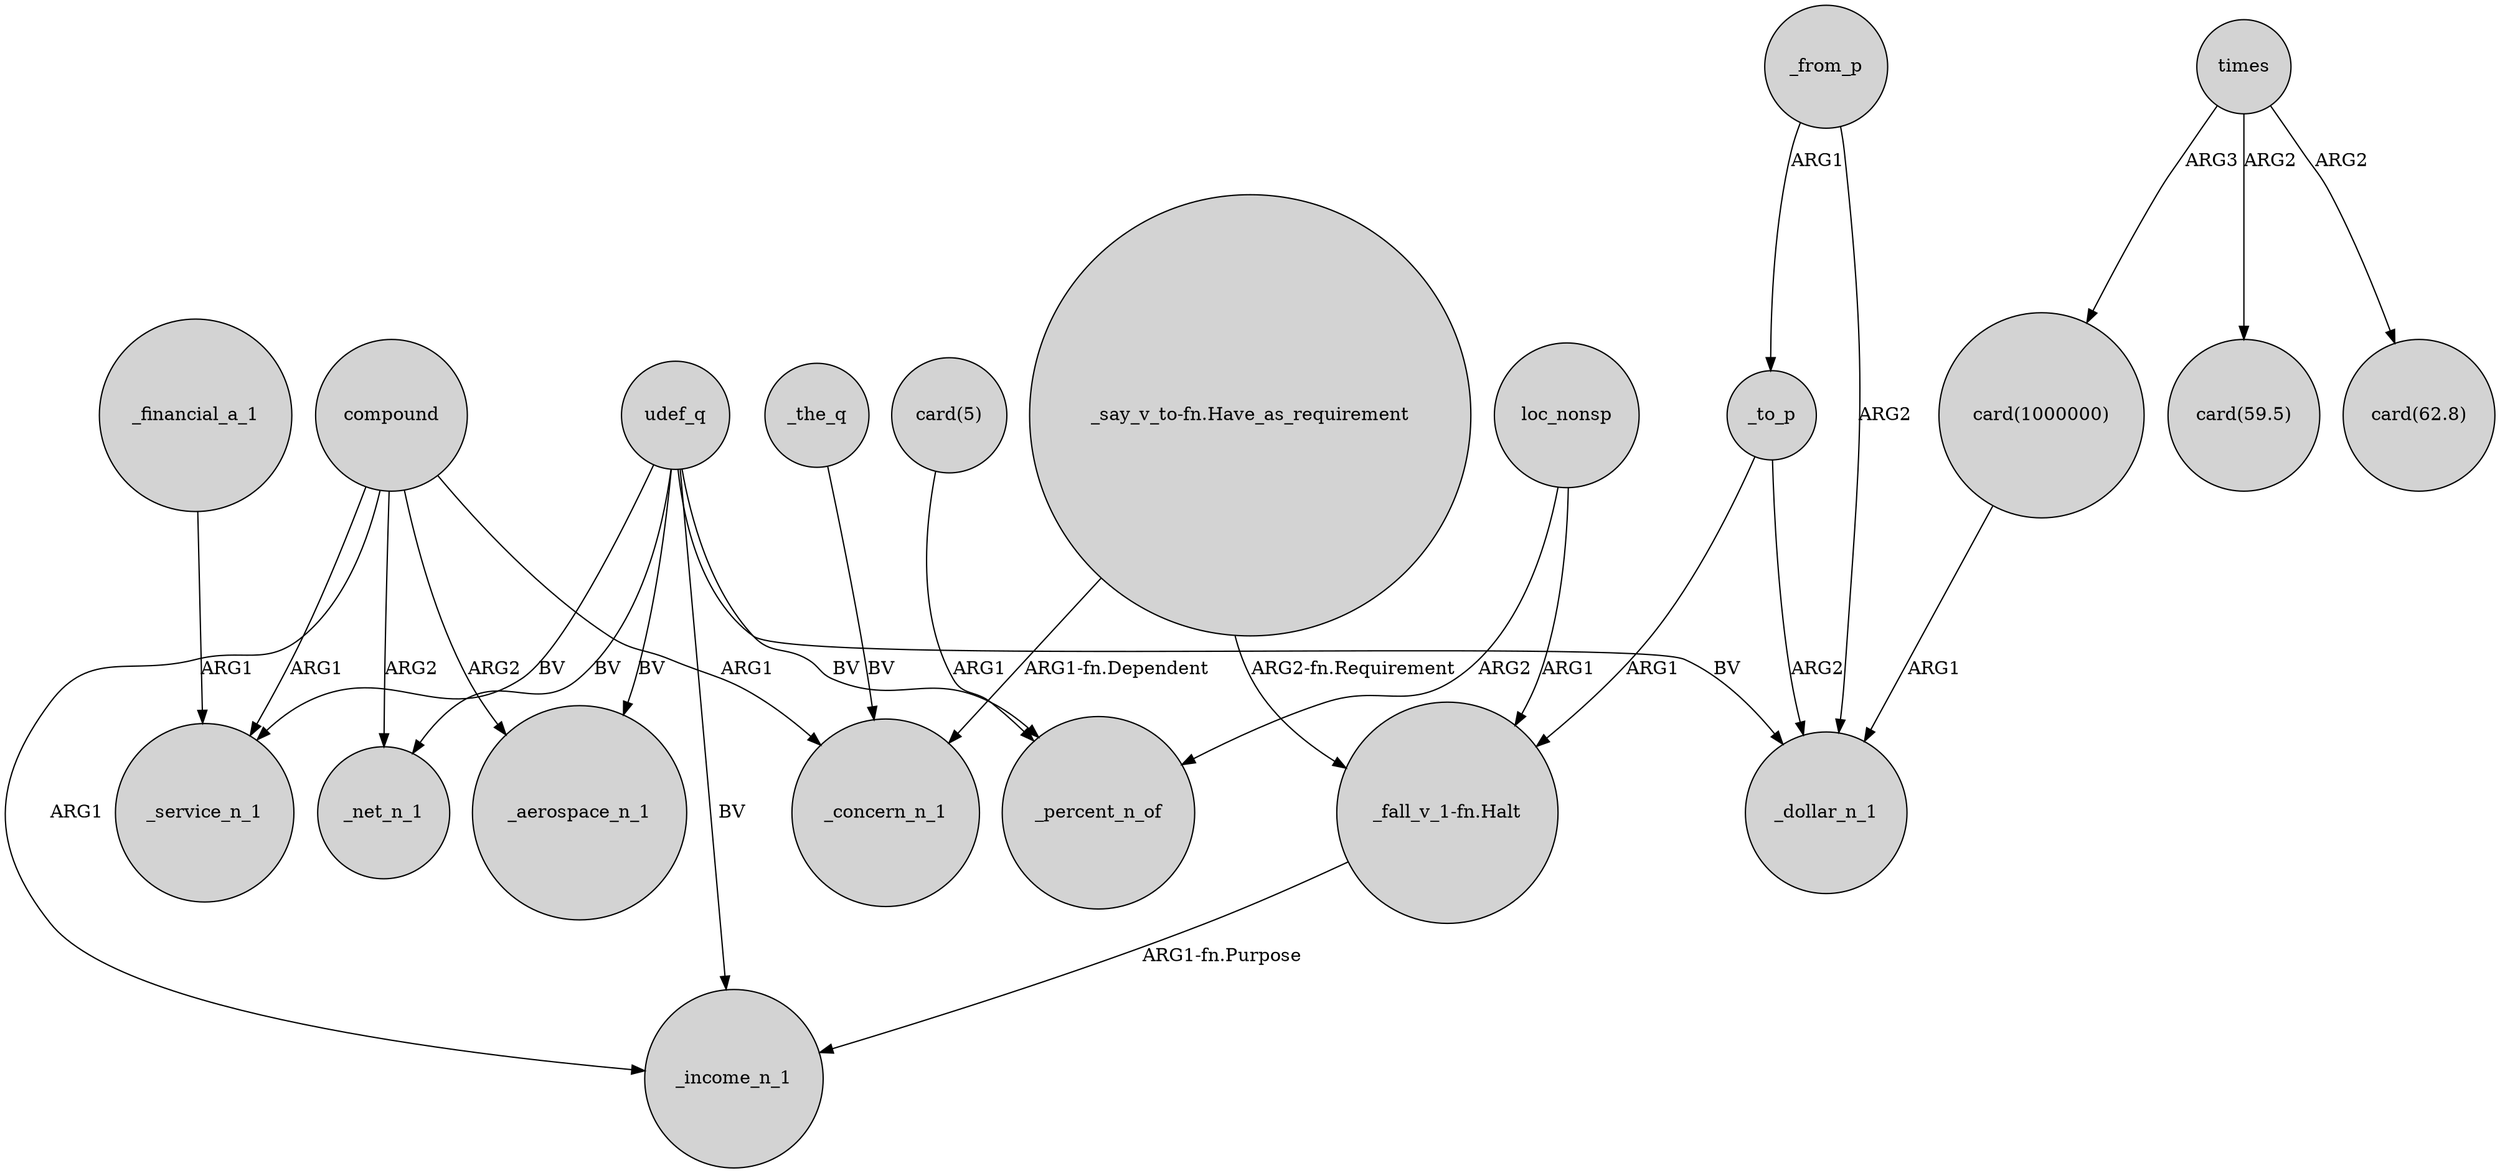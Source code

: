 digraph {
	node [shape=circle style=filled]
	udef_q -> _service_n_1 [label=BV]
	compound -> _net_n_1 [label=ARG2]
	compound -> _aerospace_n_1 [label=ARG2]
	_financial_a_1 -> _service_n_1 [label=ARG1]
	"_say_v_to-fn.Have_as_requirement" -> "_fall_v_1-fn.Halt" [label="ARG2-fn.Requirement"]
	_from_p -> _dollar_n_1 [label=ARG2]
	udef_q -> _income_n_1 [label=BV]
	times -> "card(1000000)" [label=ARG3]
	times -> "card(59.5)" [label=ARG2]
	_to_p -> _dollar_n_1 [label=ARG2]
	_the_q -> _concern_n_1 [label=BV]
	loc_nonsp -> "_fall_v_1-fn.Halt" [label=ARG1]
	"_say_v_to-fn.Have_as_requirement" -> _concern_n_1 [label="ARG1-fn.Dependent"]
	compound -> _income_n_1 [label=ARG1]
	times -> "card(62.8)" [label=ARG2]
	udef_q -> _percent_n_of [label=BV]
	udef_q -> _net_n_1 [label=BV]
	udef_q -> _dollar_n_1 [label=BV]
	"card(5)" -> _percent_n_of [label=ARG1]
	compound -> _concern_n_1 [label=ARG1]
	"card(1000000)" -> _dollar_n_1 [label=ARG1]
	udef_q -> _aerospace_n_1 [label=BV]
	_from_p -> _to_p [label=ARG1]
	compound -> _service_n_1 [label=ARG1]
	_to_p -> "_fall_v_1-fn.Halt" [label=ARG1]
	"_fall_v_1-fn.Halt" -> _income_n_1 [label="ARG1-fn.Purpose"]
	loc_nonsp -> _percent_n_of [label=ARG2]
}
